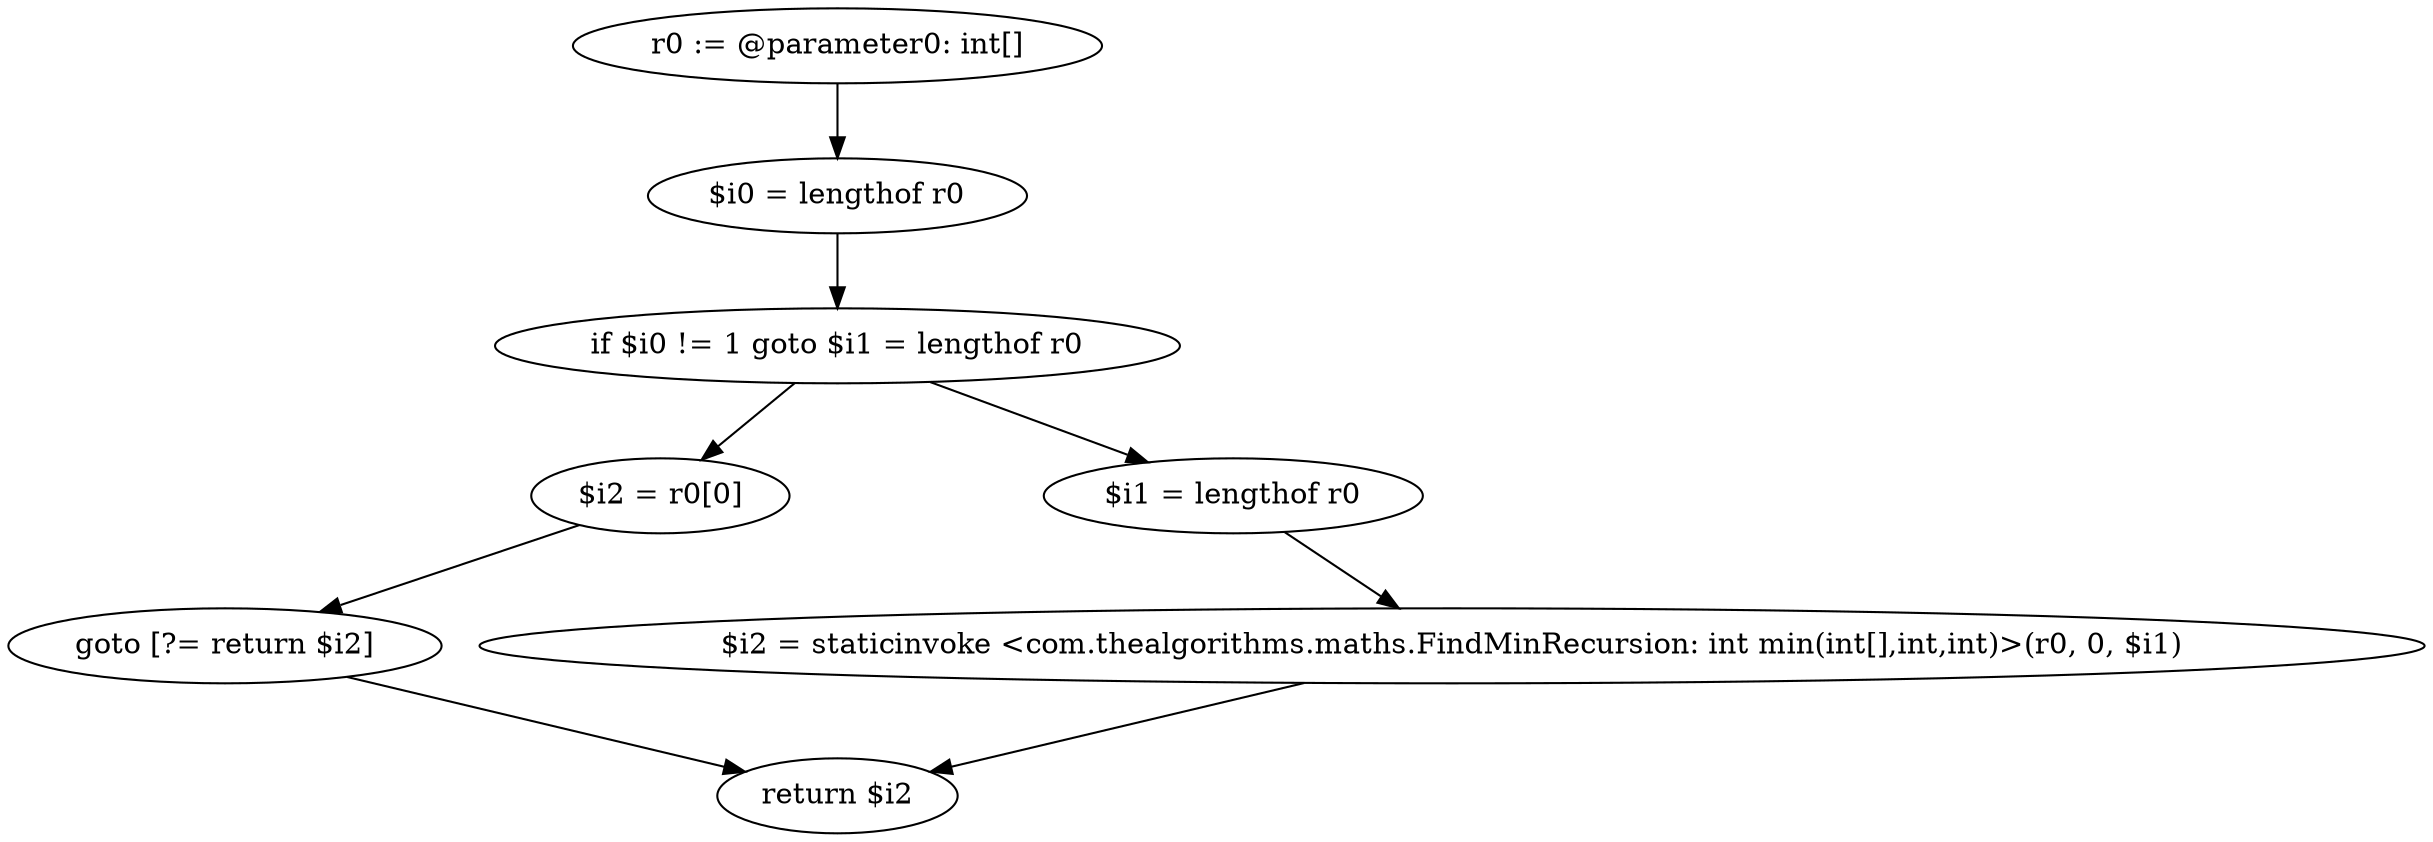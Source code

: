 digraph "unitGraph" {
    "r0 := @parameter0: int[]"
    "$i0 = lengthof r0"
    "if $i0 != 1 goto $i1 = lengthof r0"
    "$i2 = r0[0]"
    "goto [?= return $i2]"
    "$i1 = lengthof r0"
    "$i2 = staticinvoke <com.thealgorithms.maths.FindMinRecursion: int min(int[],int,int)>(r0, 0, $i1)"
    "return $i2"
    "r0 := @parameter0: int[]"->"$i0 = lengthof r0";
    "$i0 = lengthof r0"->"if $i0 != 1 goto $i1 = lengthof r0";
    "if $i0 != 1 goto $i1 = lengthof r0"->"$i2 = r0[0]";
    "if $i0 != 1 goto $i1 = lengthof r0"->"$i1 = lengthof r0";
    "$i2 = r0[0]"->"goto [?= return $i2]";
    "goto [?= return $i2]"->"return $i2";
    "$i1 = lengthof r0"->"$i2 = staticinvoke <com.thealgorithms.maths.FindMinRecursion: int min(int[],int,int)>(r0, 0, $i1)";
    "$i2 = staticinvoke <com.thealgorithms.maths.FindMinRecursion: int min(int[],int,int)>(r0, 0, $i1)"->"return $i2";
}
